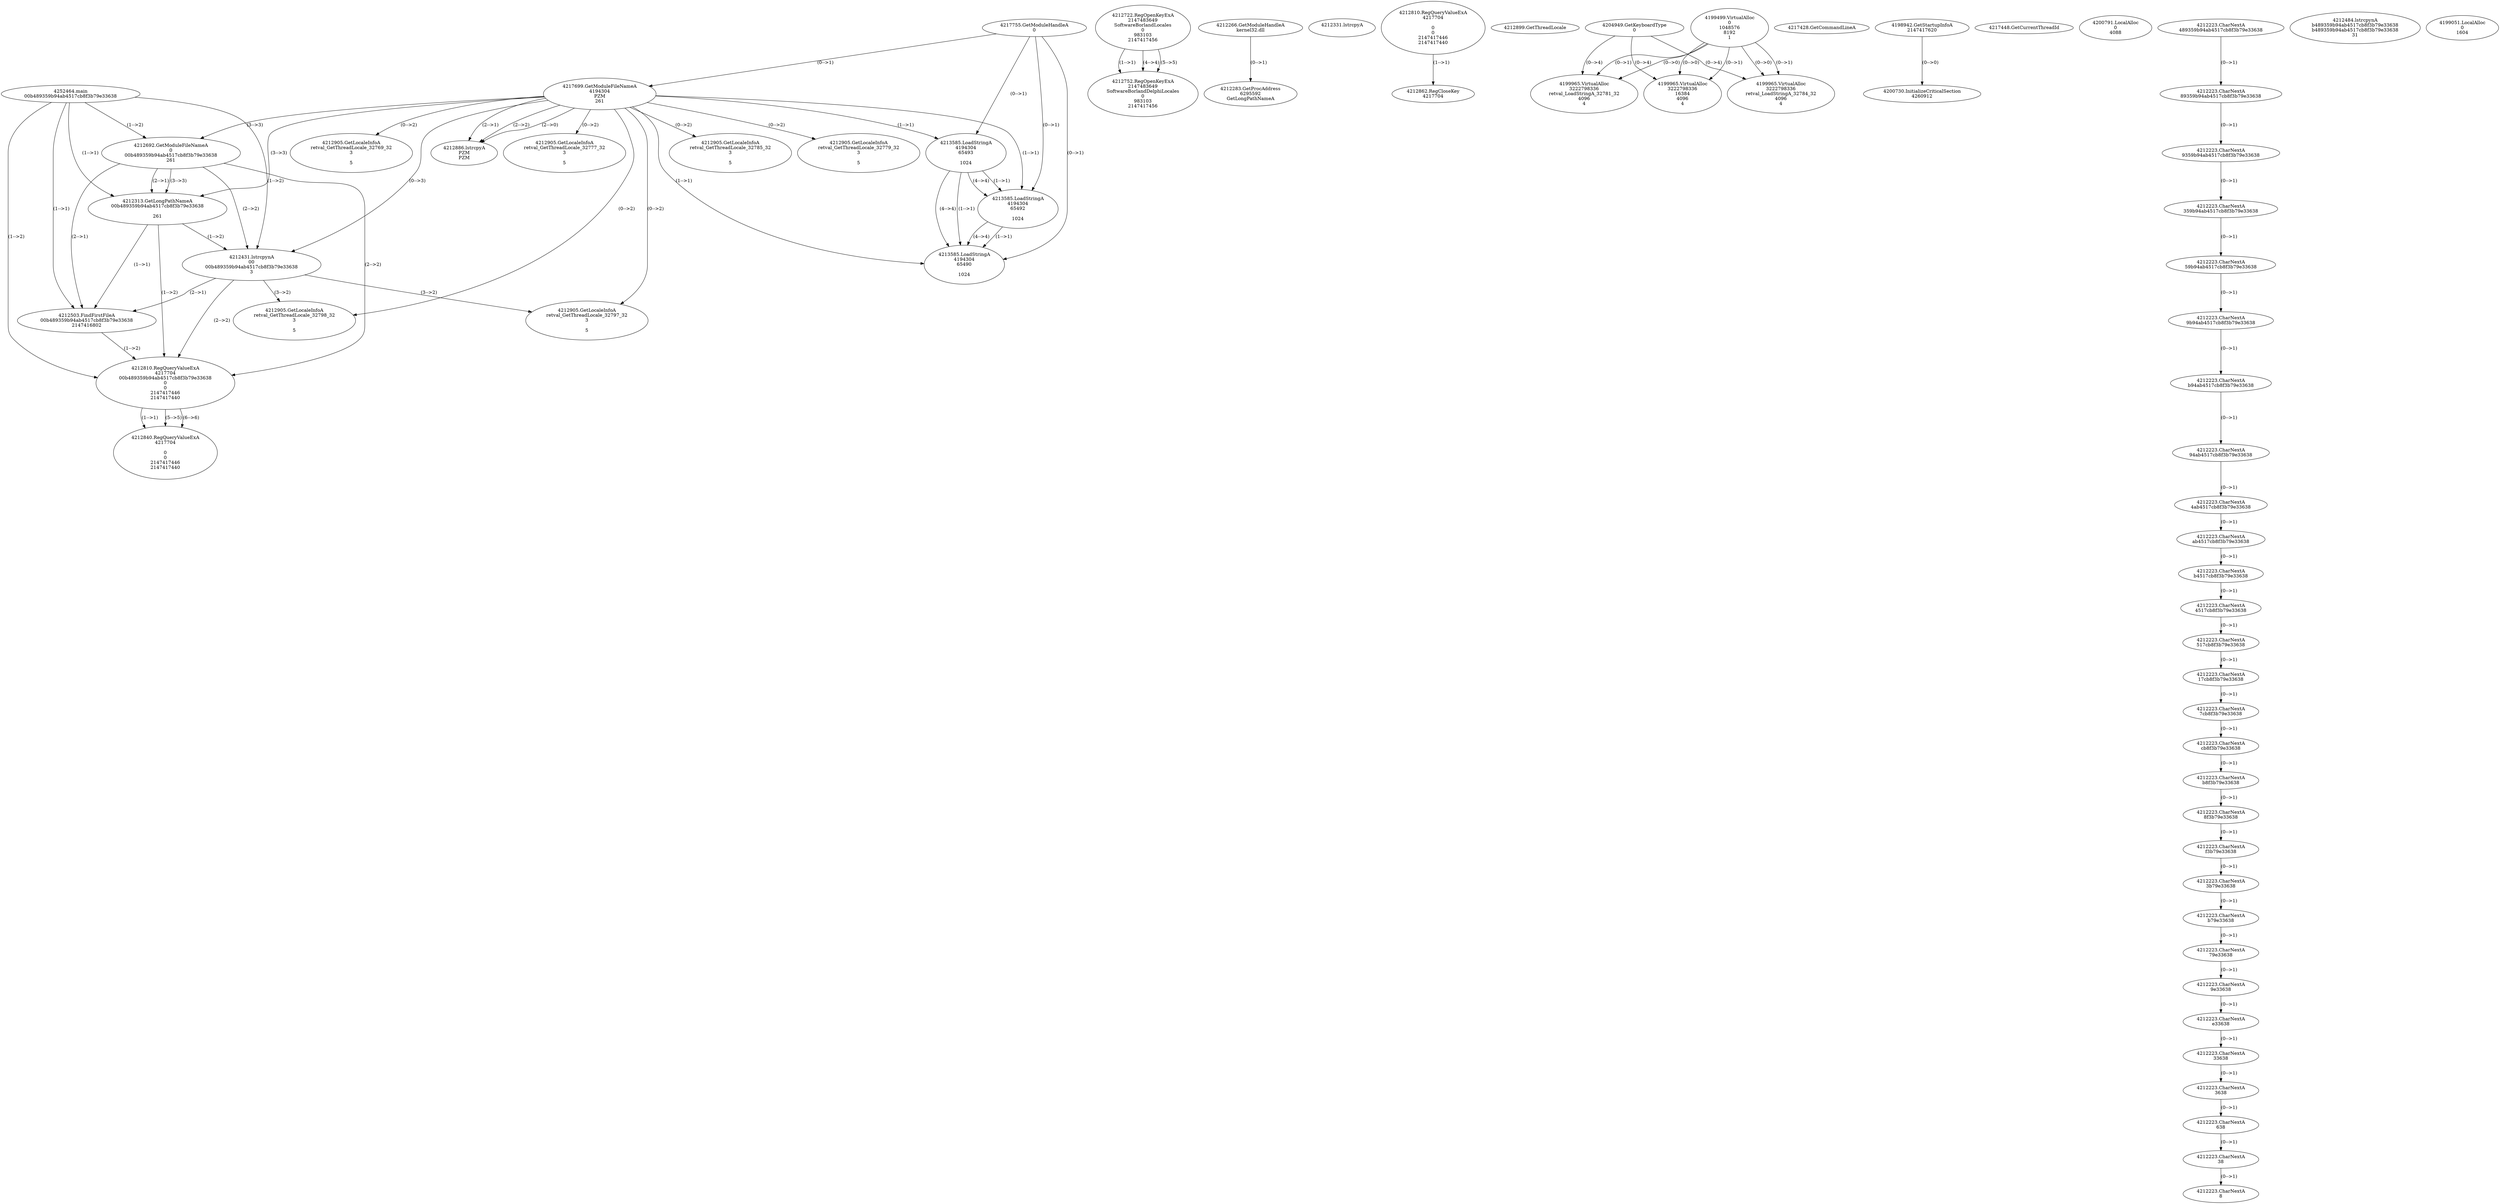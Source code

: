 // Global SCDG with merge call
digraph {
	0 [label="4252464.main
00b489359b94ab4517cb8f3b79e33638"]
	1 [label="4217755.GetModuleHandleA
0"]
	2 [label="4217699.GetModuleFileNameA
4194304
PZM
261"]
	1 -> 2 [label="(0-->1)"]
	3 [label="4212692.GetModuleFileNameA
0
00b489359b94ab4517cb8f3b79e33638
261"]
	0 -> 3 [label="(1-->2)"]
	2 -> 3 [label="(3-->3)"]
	4 [label="4212722.RegOpenKeyExA
2147483649
Software\Borland\Locales
0
983103
2147417456"]
	5 [label="4212266.GetModuleHandleA
kernel32.dll"]
	6 [label="4212283.GetProcAddress
6295592
GetLongPathNameA"]
	5 -> 6 [label="(0-->1)"]
	7 [label="4212313.GetLongPathNameA
00b489359b94ab4517cb8f3b79e33638

261"]
	0 -> 7 [label="(1-->1)"]
	3 -> 7 [label="(2-->1)"]
	2 -> 7 [label="(3-->3)"]
	3 -> 7 [label="(3-->3)"]
	8 [label="4212331.lstrcpyA

"]
	9 [label="4212810.RegQueryValueExA
4217704

0
0
2147417446
2147417440"]
	10 [label="4212862.RegCloseKey
4217704"]
	9 -> 10 [label="(1-->1)"]
	11 [label="4212886.lstrcpyA
PZM
PZM"]
	2 -> 11 [label="(2-->1)"]
	2 -> 11 [label="(2-->2)"]
	2 -> 11 [label="(2-->0)"]
	12 [label="4212899.GetThreadLocale
"]
	13 [label="4212905.GetLocaleInfoA
retval_GetThreadLocale_32777_32
3

5"]
	2 -> 13 [label="(0-->2)"]
	14 [label="4204949.GetKeyboardType
0"]
	15 [label="4217428.GetCommandLineA
"]
	16 [label="4198942.GetStartupInfoA
2147417620"]
	17 [label="4217448.GetCurrentThreadId
"]
	18 [label="4213585.LoadStringA
4194304
65493

1024"]
	1 -> 18 [label="(0-->1)"]
	2 -> 18 [label="(1-->1)"]
	19 [label="4200730.InitializeCriticalSection
4260912"]
	16 -> 19 [label="(0-->0)"]
	20 [label="4200791.LocalAlloc
0
4088"]
	21 [label="4212431.lstrcpynA
00
00b489359b94ab4517cb8f3b79e33638
3"]
	0 -> 21 [label="(1-->2)"]
	3 -> 21 [label="(2-->2)"]
	7 -> 21 [label="(1-->2)"]
	2 -> 21 [label="(0-->3)"]
	22 [label="4212223.CharNextA
489359b94ab4517cb8f3b79e33638"]
	23 [label="4212223.CharNextA
89359b94ab4517cb8f3b79e33638"]
	22 -> 23 [label="(0-->1)"]
	24 [label="4212223.CharNextA
9359b94ab4517cb8f3b79e33638"]
	23 -> 24 [label="(0-->1)"]
	25 [label="4212223.CharNextA
359b94ab4517cb8f3b79e33638"]
	24 -> 25 [label="(0-->1)"]
	26 [label="4212223.CharNextA
59b94ab4517cb8f3b79e33638"]
	25 -> 26 [label="(0-->1)"]
	27 [label="4212223.CharNextA
9b94ab4517cb8f3b79e33638"]
	26 -> 27 [label="(0-->1)"]
	28 [label="4212223.CharNextA
b94ab4517cb8f3b79e33638"]
	27 -> 28 [label="(0-->1)"]
	29 [label="4212223.CharNextA
94ab4517cb8f3b79e33638"]
	28 -> 29 [label="(0-->1)"]
	30 [label="4212223.CharNextA
4ab4517cb8f3b79e33638"]
	29 -> 30 [label="(0-->1)"]
	31 [label="4212223.CharNextA
ab4517cb8f3b79e33638"]
	30 -> 31 [label="(0-->1)"]
	32 [label="4212223.CharNextA
b4517cb8f3b79e33638"]
	31 -> 32 [label="(0-->1)"]
	33 [label="4212223.CharNextA
4517cb8f3b79e33638"]
	32 -> 33 [label="(0-->1)"]
	34 [label="4212223.CharNextA
517cb8f3b79e33638"]
	33 -> 34 [label="(0-->1)"]
	35 [label="4212223.CharNextA
17cb8f3b79e33638"]
	34 -> 35 [label="(0-->1)"]
	36 [label="4212223.CharNextA
7cb8f3b79e33638"]
	35 -> 36 [label="(0-->1)"]
	37 [label="4212223.CharNextA
cb8f3b79e33638"]
	36 -> 37 [label="(0-->1)"]
	38 [label="4212223.CharNextA
b8f3b79e33638"]
	37 -> 38 [label="(0-->1)"]
	39 [label="4212223.CharNextA
8f3b79e33638"]
	38 -> 39 [label="(0-->1)"]
	40 [label="4212223.CharNextA
f3b79e33638"]
	39 -> 40 [label="(0-->1)"]
	41 [label="4212223.CharNextA
3b79e33638"]
	40 -> 41 [label="(0-->1)"]
	42 [label="4212223.CharNextA
b79e33638"]
	41 -> 42 [label="(0-->1)"]
	43 [label="4212223.CharNextA
79e33638"]
	42 -> 43 [label="(0-->1)"]
	44 [label="4212223.CharNextA
9e33638"]
	43 -> 44 [label="(0-->1)"]
	45 [label="4212223.CharNextA
e33638"]
	44 -> 45 [label="(0-->1)"]
	46 [label="4212223.CharNextA
33638"]
	45 -> 46 [label="(0-->1)"]
	47 [label="4212223.CharNextA
3638"]
	46 -> 47 [label="(0-->1)"]
	48 [label="4212223.CharNextA
638"]
	47 -> 48 [label="(0-->1)"]
	49 [label="4212223.CharNextA
38"]
	48 -> 49 [label="(0-->1)"]
	50 [label="4212223.CharNextA
8"]
	49 -> 50 [label="(0-->1)"]
	51 [label="4212484.lstrcpynA
b489359b94ab4517cb8f3b79e33638
b489359b94ab4517cb8f3b79e33638
31"]
	52 [label="4212503.FindFirstFileA
00b489359b94ab4517cb8f3b79e33638
2147416802"]
	0 -> 52 [label="(1-->1)"]
	3 -> 52 [label="(2-->1)"]
	7 -> 52 [label="(1-->1)"]
	21 -> 52 [label="(2-->1)"]
	53 [label="4212810.RegQueryValueExA
4217704
00b489359b94ab4517cb8f3b79e33638
0
0
2147417446
2147417440"]
	0 -> 53 [label="(1-->2)"]
	3 -> 53 [label="(2-->2)"]
	7 -> 53 [label="(1-->2)"]
	21 -> 53 [label="(2-->2)"]
	52 -> 53 [label="(1-->2)"]
	54 [label="4212905.GetLocaleInfoA
retval_GetThreadLocale_32797_32
3

5"]
	2 -> 54 [label="(0-->2)"]
	21 -> 54 [label="(3-->2)"]
	55 [label="4212840.RegQueryValueExA
4217704

0
0
2147417446
2147417440"]
	53 -> 55 [label="(1-->1)"]
	53 -> 55 [label="(5-->5)"]
	53 -> 55 [label="(6-->6)"]
	56 [label="4212905.GetLocaleInfoA
retval_GetThreadLocale_32798_32
3

5"]
	2 -> 56 [label="(0-->2)"]
	21 -> 56 [label="(3-->2)"]
	57 [label="4212752.RegOpenKeyExA
2147483649
Software\Borland\Delphi\Locales
0
983103
2147417456"]
	4 -> 57 [label="(1-->1)"]
	4 -> 57 [label="(4-->4)"]
	4 -> 57 [label="(5-->5)"]
	58 [label="4212905.GetLocaleInfoA
retval_GetThreadLocale_32785_32
3

5"]
	2 -> 58 [label="(0-->2)"]
	59 [label="4212905.GetLocaleInfoA
retval_GetThreadLocale_32779_32
3

5"]
	2 -> 59 [label="(0-->2)"]
	60 [label="4213585.LoadStringA
4194304
65492

1024"]
	1 -> 60 [label="(0-->1)"]
	2 -> 60 [label="(1-->1)"]
	18 -> 60 [label="(1-->1)"]
	18 -> 60 [label="(4-->4)"]
	61 [label="4213585.LoadStringA
4194304
65490

1024"]
	1 -> 61 [label="(0-->1)"]
	2 -> 61 [label="(1-->1)"]
	18 -> 61 [label="(1-->1)"]
	60 -> 61 [label="(1-->1)"]
	18 -> 61 [label="(4-->4)"]
	60 -> 61 [label="(4-->4)"]
	62 [label="4212905.GetLocaleInfoA
retval_GetThreadLocale_32769_32
3

5"]
	2 -> 62 [label="(0-->2)"]
	63 [label="4199499.VirtualAlloc
0
1048576
8192
1"]
	64 [label="4199051.LocalAlloc
0
1604"]
	65 [label="4199965.VirtualAlloc
3222798336
retval_LoadStringA_32781_32
4096
4"]
	63 -> 65 [label="(0-->1)"]
	14 -> 65 [label="(0-->4)"]
	63 -> 65 [label="(0-->0)"]
	66 [label="4199965.VirtualAlloc
3222798336
retval_LoadStringA_32784_32
4096
4"]
	63 -> 66 [label="(0-->1)"]
	14 -> 66 [label="(0-->4)"]
	63 -> 66 [label="(0-->0)"]
	67 [label="4199965.VirtualAlloc
3222798336
16384
4096
4"]
	63 -> 67 [label="(0-->1)"]
	14 -> 67 [label="(0-->4)"]
	63 -> 67 [label="(0-->0)"]
}
